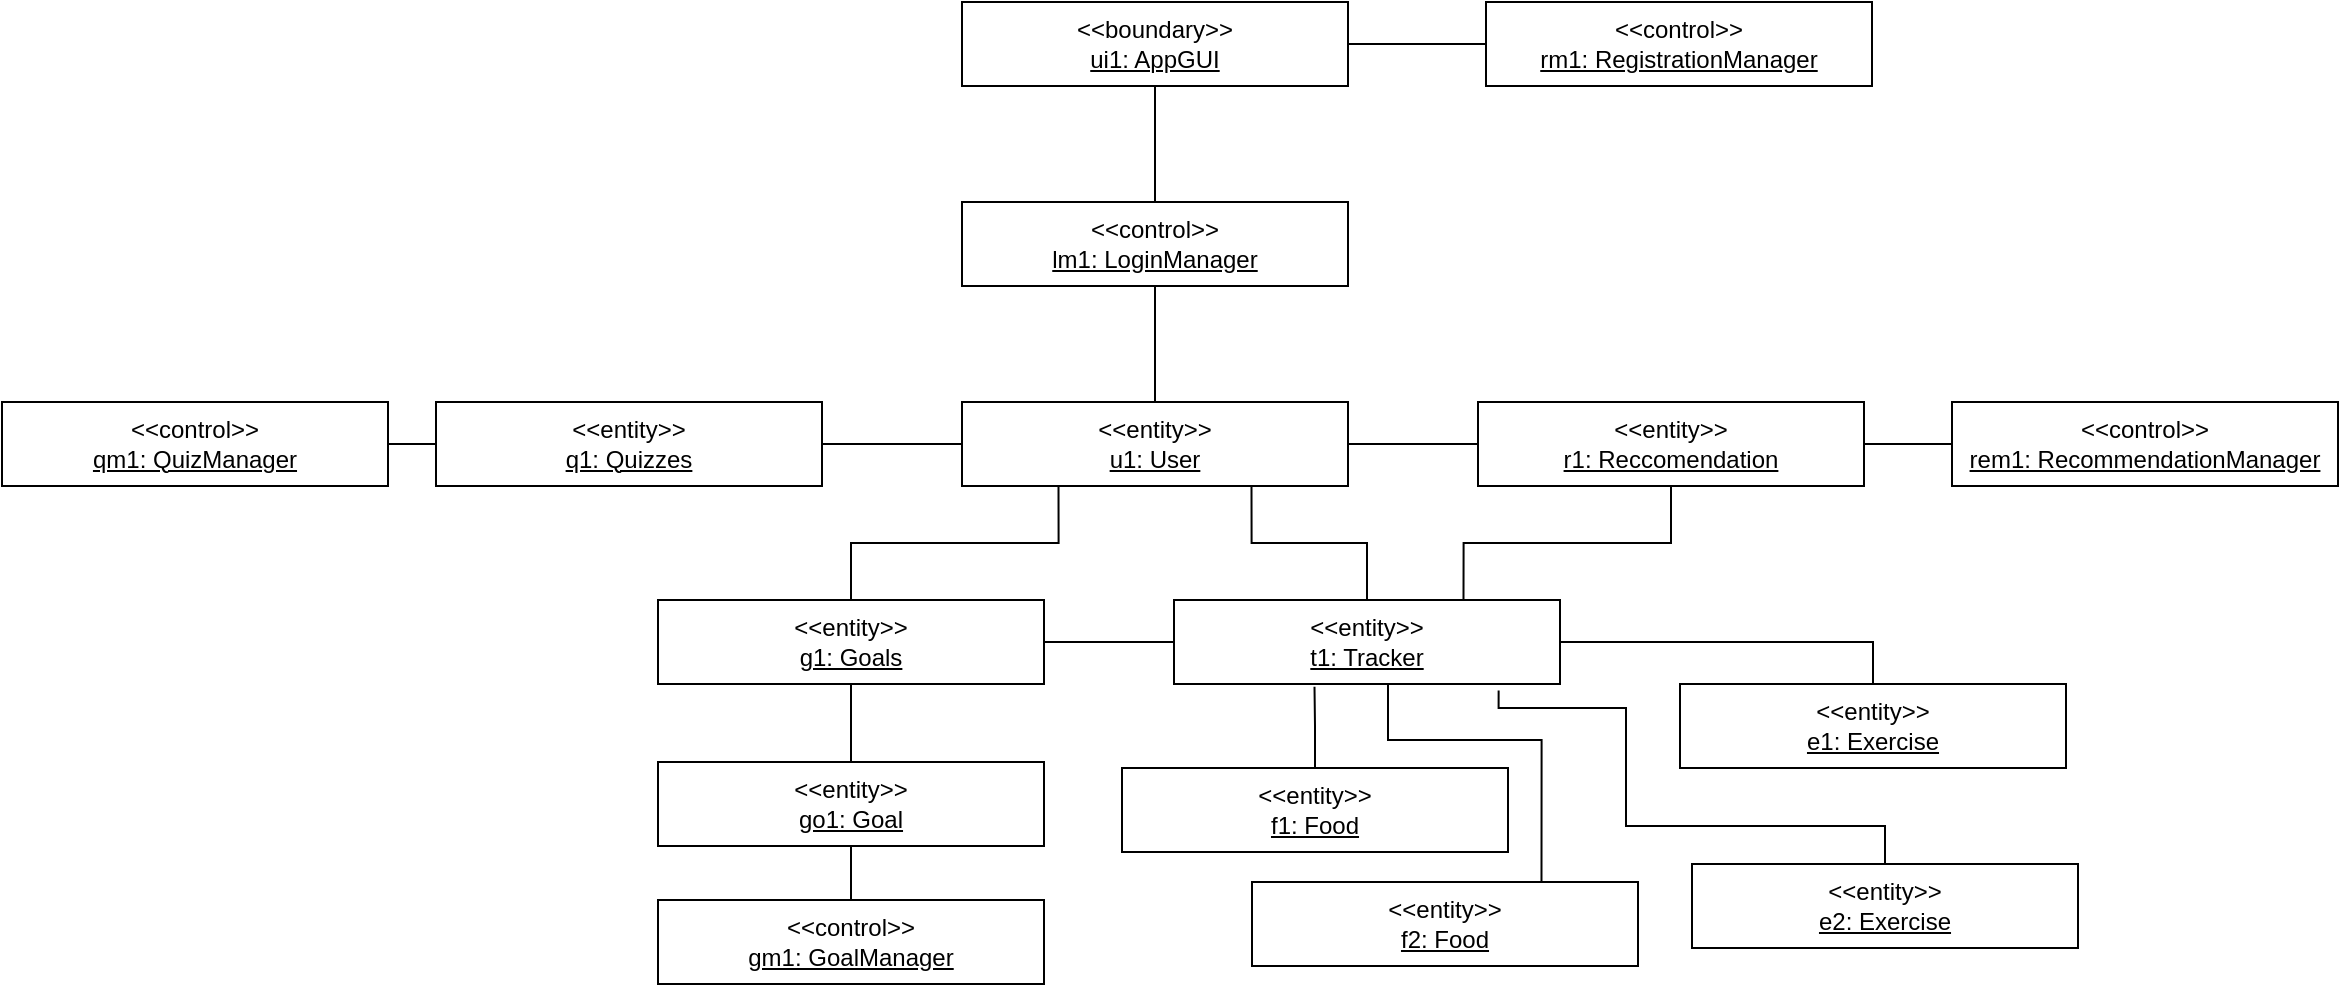 <mxfile version="20.6.2" type="github">
  <diagram id="EiKqst9jLAIHCGcdTzY0" name="Page-1">
    <mxGraphModel dx="2837" dy="656" grid="0" gridSize="10" guides="1" tooltips="1" connect="1" arrows="1" fold="1" page="0" pageScale="1" pageWidth="827" pageHeight="1169" math="0" shadow="0">
      <root>
        <mxCell id="0" />
        <mxCell id="1" parent="0" />
        <mxCell id="NmGkp7Qkor2hBswFrCYM-1" value="&amp;lt;&amp;lt;boundary&amp;gt;&amp;gt;&lt;br&gt;&lt;u&gt;ui1: AppGUI&lt;/u&gt;" style="rounded=0;whiteSpace=wrap;html=1;" vertex="1" parent="1">
          <mxGeometry x="-1008" y="12" width="193" height="42" as="geometry" />
        </mxCell>
        <mxCell id="NmGkp7Qkor2hBswFrCYM-23" value="" style="edgeStyle=orthogonalEdgeStyle;rounded=0;orthogonalLoop=1;jettySize=auto;html=1;endArrow=none;endFill=0;" edge="1" parent="1" source="NmGkp7Qkor2hBswFrCYM-2" target="NmGkp7Qkor2hBswFrCYM-22">
          <mxGeometry relative="1" as="geometry" />
        </mxCell>
        <mxCell id="NmGkp7Qkor2hBswFrCYM-35" style="edgeStyle=orthogonalEdgeStyle;rounded=0;orthogonalLoop=1;jettySize=auto;html=1;endArrow=none;endFill=0;" edge="1" parent="1" source="NmGkp7Qkor2hBswFrCYM-2" target="NmGkp7Qkor2hBswFrCYM-1">
          <mxGeometry relative="1" as="geometry" />
        </mxCell>
        <mxCell id="NmGkp7Qkor2hBswFrCYM-2" value="&amp;lt;&amp;lt;control&amp;gt;&amp;gt;&lt;br&gt;&lt;u&gt;lm1: LoginManager&lt;/u&gt;" style="rounded=0;whiteSpace=wrap;html=1;" vertex="1" parent="1">
          <mxGeometry x="-1008" y="112" width="193" height="42" as="geometry" />
        </mxCell>
        <mxCell id="NmGkp7Qkor2hBswFrCYM-36" style="edgeStyle=orthogonalEdgeStyle;rounded=0;orthogonalLoop=1;jettySize=auto;html=1;endArrow=none;endFill=0;" edge="1" parent="1" source="NmGkp7Qkor2hBswFrCYM-16" target="NmGkp7Qkor2hBswFrCYM-1">
          <mxGeometry relative="1" as="geometry" />
        </mxCell>
        <mxCell id="NmGkp7Qkor2hBswFrCYM-16" value="&amp;lt;&amp;lt;control&amp;gt;&amp;gt;&lt;br&gt;&lt;u&gt;rm1: RegistrationManager&lt;/u&gt;" style="rounded=0;whiteSpace=wrap;html=1;" vertex="1" parent="1">
          <mxGeometry x="-746" y="12" width="193" height="42" as="geometry" />
        </mxCell>
        <mxCell id="NmGkp7Qkor2hBswFrCYM-22" value="&amp;lt;&amp;lt;entity&amp;gt;&amp;gt;&lt;br&gt;&lt;u&gt;u1: User&lt;/u&gt;" style="rounded=0;whiteSpace=wrap;html=1;" vertex="1" parent="1">
          <mxGeometry x="-1008" y="212" width="193" height="42" as="geometry" />
        </mxCell>
        <mxCell id="NmGkp7Qkor2hBswFrCYM-41" value="" style="edgeStyle=orthogonalEdgeStyle;rounded=0;orthogonalLoop=1;jettySize=auto;html=1;endArrow=none;endFill=0;exitX=0;exitY=0.5;exitDx=0;exitDy=0;" edge="1" parent="1" source="NmGkp7Qkor2hBswFrCYM-24" target="NmGkp7Qkor2hBswFrCYM-27">
          <mxGeometry relative="1" as="geometry" />
        </mxCell>
        <mxCell id="NmGkp7Qkor2hBswFrCYM-63" style="edgeStyle=orthogonalEdgeStyle;rounded=0;orthogonalLoop=1;jettySize=auto;html=1;entryX=0;entryY=0.5;entryDx=0;entryDy=0;endArrow=none;endFill=0;" edge="1" parent="1" source="NmGkp7Qkor2hBswFrCYM-24" target="NmGkp7Qkor2hBswFrCYM-22">
          <mxGeometry relative="1" as="geometry" />
        </mxCell>
        <mxCell id="NmGkp7Qkor2hBswFrCYM-24" value="&amp;lt;&amp;lt;entity&amp;gt;&amp;gt;&lt;br&gt;&lt;u&gt;q1: Quizzes&lt;/u&gt;" style="rounded=0;whiteSpace=wrap;html=1;" vertex="1" parent="1">
          <mxGeometry x="-1271" y="212" width="193" height="42" as="geometry" />
        </mxCell>
        <mxCell id="NmGkp7Qkor2hBswFrCYM-27" value="&amp;lt;&amp;lt;control&amp;gt;&amp;gt;&lt;br&gt;&lt;u&gt;qm1: QuizManager&lt;/u&gt;" style="rounded=0;whiteSpace=wrap;html=1;" vertex="1" parent="1">
          <mxGeometry x="-1488" y="212" width="193" height="42" as="geometry" />
        </mxCell>
        <mxCell id="NmGkp7Qkor2hBswFrCYM-64" style="edgeStyle=orthogonalEdgeStyle;rounded=0;orthogonalLoop=1;jettySize=auto;html=1;entryX=0.75;entryY=1;entryDx=0;entryDy=0;endArrow=none;endFill=0;" edge="1" parent="1" source="NmGkp7Qkor2hBswFrCYM-29" target="NmGkp7Qkor2hBswFrCYM-22">
          <mxGeometry relative="1" as="geometry" />
        </mxCell>
        <mxCell id="NmGkp7Qkor2hBswFrCYM-66" style="edgeStyle=orthogonalEdgeStyle;rounded=0;orthogonalLoop=1;jettySize=auto;html=1;entryX=0.5;entryY=0;entryDx=0;entryDy=0;endArrow=none;endFill=0;" edge="1" parent="1" source="NmGkp7Qkor2hBswFrCYM-29" target="NmGkp7Qkor2hBswFrCYM-59">
          <mxGeometry relative="1" as="geometry" />
        </mxCell>
        <mxCell id="NmGkp7Qkor2hBswFrCYM-29" value="&amp;lt;&amp;lt;entity&amp;gt;&amp;gt;&lt;br&gt;&lt;u&gt;t1: Tracker&lt;/u&gt;" style="rounded=0;whiteSpace=wrap;html=1;" vertex="1" parent="1">
          <mxGeometry x="-902" y="311" width="193" height="42" as="geometry" />
        </mxCell>
        <mxCell id="NmGkp7Qkor2hBswFrCYM-42" value="" style="edgeStyle=orthogonalEdgeStyle;rounded=0;orthogonalLoop=1;jettySize=auto;html=1;endArrow=none;endFill=0;" edge="1" parent="1" source="NmGkp7Qkor2hBswFrCYM-30" target="NmGkp7Qkor2hBswFrCYM-31">
          <mxGeometry relative="1" as="geometry" />
        </mxCell>
        <mxCell id="NmGkp7Qkor2hBswFrCYM-56" value="" style="edgeStyle=orthogonalEdgeStyle;rounded=0;orthogonalLoop=1;jettySize=auto;html=1;endArrow=none;endFill=0;" edge="1" parent="1" source="NmGkp7Qkor2hBswFrCYM-30" target="NmGkp7Qkor2hBswFrCYM-29">
          <mxGeometry relative="1" as="geometry" />
        </mxCell>
        <mxCell id="NmGkp7Qkor2hBswFrCYM-65" style="edgeStyle=orthogonalEdgeStyle;rounded=0;orthogonalLoop=1;jettySize=auto;html=1;entryX=0.25;entryY=1;entryDx=0;entryDy=0;endArrow=none;endFill=0;" edge="1" parent="1" source="NmGkp7Qkor2hBswFrCYM-30" target="NmGkp7Qkor2hBswFrCYM-22">
          <mxGeometry relative="1" as="geometry" />
        </mxCell>
        <mxCell id="NmGkp7Qkor2hBswFrCYM-30" value="&amp;lt;&amp;lt;entity&amp;gt;&amp;gt;&lt;br&gt;&lt;u&gt;g1: Goals&lt;/u&gt;" style="rounded=0;whiteSpace=wrap;html=1;" vertex="1" parent="1">
          <mxGeometry x="-1160" y="311" width="193" height="42" as="geometry" />
        </mxCell>
        <mxCell id="NmGkp7Qkor2hBswFrCYM-31" value="&amp;lt;&amp;lt;entity&amp;gt;&amp;gt;&lt;br&gt;&lt;u&gt;go1: Goal&lt;/u&gt;" style="rounded=0;whiteSpace=wrap;html=1;" vertex="1" parent="1">
          <mxGeometry x="-1160" y="392" width="193" height="42" as="geometry" />
        </mxCell>
        <mxCell id="NmGkp7Qkor2hBswFrCYM-53" value="" style="edgeStyle=orthogonalEdgeStyle;rounded=0;orthogonalLoop=1;jettySize=auto;html=1;endArrow=none;endFill=0;" edge="1" parent="1" source="NmGkp7Qkor2hBswFrCYM-32" target="NmGkp7Qkor2hBswFrCYM-50">
          <mxGeometry relative="1" as="geometry" />
        </mxCell>
        <mxCell id="NmGkp7Qkor2hBswFrCYM-61" style="edgeStyle=orthogonalEdgeStyle;rounded=0;orthogonalLoop=1;jettySize=auto;html=1;entryX=0.75;entryY=0;entryDx=0;entryDy=0;endArrow=none;endFill=0;exitX=0.5;exitY=1;exitDx=0;exitDy=0;" edge="1" parent="1" source="NmGkp7Qkor2hBswFrCYM-32" target="NmGkp7Qkor2hBswFrCYM-29">
          <mxGeometry relative="1" as="geometry" />
        </mxCell>
        <mxCell id="NmGkp7Qkor2hBswFrCYM-62" style="edgeStyle=orthogonalEdgeStyle;rounded=0;orthogonalLoop=1;jettySize=auto;html=1;entryX=1;entryY=0.5;entryDx=0;entryDy=0;endArrow=none;endFill=0;" edge="1" parent="1" source="NmGkp7Qkor2hBswFrCYM-32" target="NmGkp7Qkor2hBswFrCYM-22">
          <mxGeometry relative="1" as="geometry" />
        </mxCell>
        <mxCell id="NmGkp7Qkor2hBswFrCYM-32" value="&amp;lt;&amp;lt;entity&amp;gt;&amp;gt;&lt;br&gt;&lt;u&gt;r1: Reccomendation&lt;/u&gt;" style="rounded=0;whiteSpace=wrap;html=1;" vertex="1" parent="1">
          <mxGeometry x="-750" y="212" width="193" height="42" as="geometry" />
        </mxCell>
        <mxCell id="NmGkp7Qkor2hBswFrCYM-49" value="" style="edgeStyle=orthogonalEdgeStyle;rounded=0;orthogonalLoop=1;jettySize=auto;html=1;endArrow=none;endFill=0;" edge="1" parent="1" source="NmGkp7Qkor2hBswFrCYM-48" target="NmGkp7Qkor2hBswFrCYM-31">
          <mxGeometry relative="1" as="geometry" />
        </mxCell>
        <mxCell id="NmGkp7Qkor2hBswFrCYM-48" value="&amp;lt;&amp;lt;control&amp;gt;&amp;gt;&lt;br&gt;&lt;u&gt;gm1: GoalManager&lt;/u&gt;" style="rounded=0;whiteSpace=wrap;html=1;" vertex="1" parent="1">
          <mxGeometry x="-1160" y="461" width="193" height="42" as="geometry" />
        </mxCell>
        <mxCell id="NmGkp7Qkor2hBswFrCYM-50" value="&amp;lt;&amp;lt;control&amp;gt;&amp;gt;&lt;br&gt;&lt;u&gt;rem1: RecommendationManager&lt;/u&gt;" style="rounded=0;whiteSpace=wrap;html=1;" vertex="1" parent="1">
          <mxGeometry x="-513" y="212" width="193" height="42" as="geometry" />
        </mxCell>
        <mxCell id="NmGkp7Qkor2hBswFrCYM-71" style="edgeStyle=orthogonalEdgeStyle;rounded=0;orthogonalLoop=1;jettySize=auto;html=1;entryX=0.364;entryY=1.034;entryDx=0;entryDy=0;entryPerimeter=0;endArrow=none;endFill=0;" edge="1" parent="1" source="NmGkp7Qkor2hBswFrCYM-57" target="NmGkp7Qkor2hBswFrCYM-29">
          <mxGeometry relative="1" as="geometry" />
        </mxCell>
        <mxCell id="NmGkp7Qkor2hBswFrCYM-57" value="&amp;lt;&amp;lt;entity&amp;gt;&amp;gt;&lt;br&gt;&lt;u&gt;f1: Food&lt;/u&gt;" style="rounded=0;whiteSpace=wrap;html=1;" vertex="1" parent="1">
          <mxGeometry x="-928" y="395" width="193" height="42" as="geometry" />
        </mxCell>
        <mxCell id="NmGkp7Qkor2hBswFrCYM-70" style="edgeStyle=orthogonalEdgeStyle;rounded=0;orthogonalLoop=1;jettySize=auto;html=1;entryX=0.75;entryY=1;entryDx=0;entryDy=0;endArrow=none;endFill=0;exitX=0.75;exitY=0;exitDx=0;exitDy=0;" edge="1" parent="1" source="NmGkp7Qkor2hBswFrCYM-58" target="NmGkp7Qkor2hBswFrCYM-29">
          <mxGeometry relative="1" as="geometry">
            <Array as="points">
              <mxPoint x="-718" y="381" />
              <mxPoint x="-795" y="381" />
              <mxPoint x="-795" y="353" />
            </Array>
          </mxGeometry>
        </mxCell>
        <mxCell id="NmGkp7Qkor2hBswFrCYM-58" value="&amp;lt;&amp;lt;entity&amp;gt;&amp;gt;&lt;br&gt;&lt;u&gt;f2: Food&lt;/u&gt;" style="rounded=0;whiteSpace=wrap;html=1;" vertex="1" parent="1">
          <mxGeometry x="-863" y="452" width="193" height="42" as="geometry" />
        </mxCell>
        <mxCell id="NmGkp7Qkor2hBswFrCYM-59" value="&amp;lt;&amp;lt;entity&amp;gt;&amp;gt;&lt;br&gt;&lt;u&gt;e1: Exercise&lt;/u&gt;" style="rounded=0;whiteSpace=wrap;html=1;" vertex="1" parent="1">
          <mxGeometry x="-649" y="353" width="193" height="42" as="geometry" />
        </mxCell>
        <mxCell id="NmGkp7Qkor2hBswFrCYM-72" style="edgeStyle=orthogonalEdgeStyle;rounded=0;orthogonalLoop=1;jettySize=auto;html=1;entryX=0.841;entryY=1.076;entryDx=0;entryDy=0;endArrow=none;endFill=0;entryPerimeter=0;" edge="1" parent="1" source="NmGkp7Qkor2hBswFrCYM-60" target="NmGkp7Qkor2hBswFrCYM-29">
          <mxGeometry relative="1" as="geometry">
            <Array as="points">
              <mxPoint x="-546" y="424" />
              <mxPoint x="-676" y="424" />
              <mxPoint x="-676" y="365" />
              <mxPoint x="-740" y="365" />
            </Array>
          </mxGeometry>
        </mxCell>
        <mxCell id="NmGkp7Qkor2hBswFrCYM-60" value="&amp;lt;&amp;lt;entity&amp;gt;&amp;gt;&lt;br&gt;&lt;u&gt;e2: Exercise&lt;/u&gt;" style="rounded=0;whiteSpace=wrap;html=1;" vertex="1" parent="1">
          <mxGeometry x="-643" y="443" width="193" height="42" as="geometry" />
        </mxCell>
      </root>
    </mxGraphModel>
  </diagram>
</mxfile>

